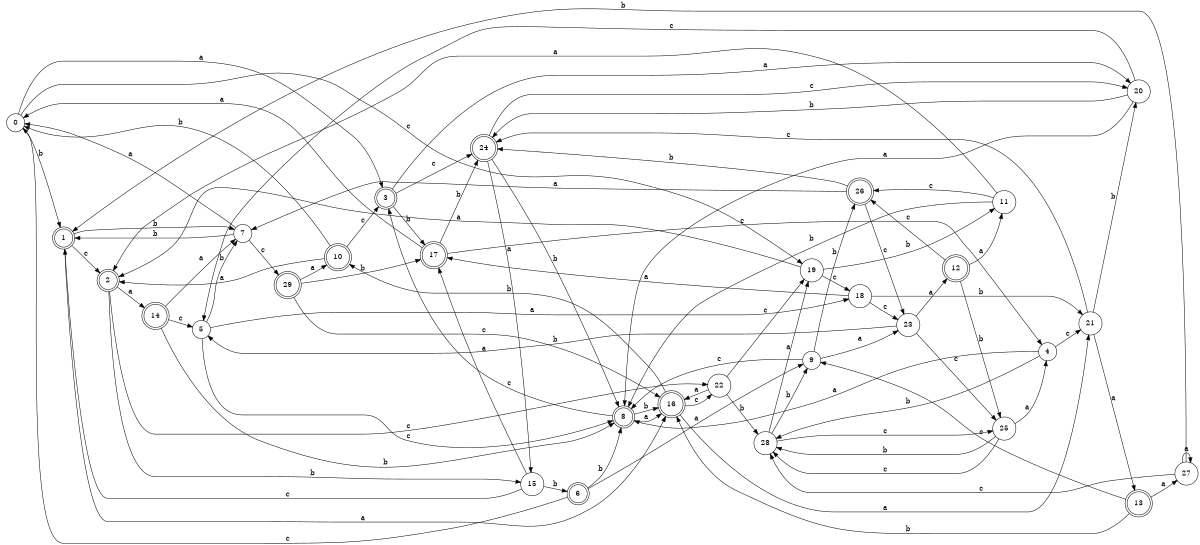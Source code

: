 digraph n24_9 {
__start0 [label="" shape="none"];

rankdir=LR;
size="8,5";

s0 [style="filled", color="black", fillcolor="white" shape="circle", label="0"];
s1 [style="rounded,filled", color="black", fillcolor="white" shape="doublecircle", label="1"];
s2 [style="rounded,filled", color="black", fillcolor="white" shape="doublecircle", label="2"];
s3 [style="rounded,filled", color="black", fillcolor="white" shape="doublecircle", label="3"];
s4 [style="filled", color="black", fillcolor="white" shape="circle", label="4"];
s5 [style="filled", color="black", fillcolor="white" shape="circle", label="5"];
s6 [style="rounded,filled", color="black", fillcolor="white" shape="doublecircle", label="6"];
s7 [style="filled", color="black", fillcolor="white" shape="circle", label="7"];
s8 [style="rounded,filled", color="black", fillcolor="white" shape="doublecircle", label="8"];
s9 [style="filled", color="black", fillcolor="white" shape="circle", label="9"];
s10 [style="rounded,filled", color="black", fillcolor="white" shape="doublecircle", label="10"];
s11 [style="filled", color="black", fillcolor="white" shape="circle", label="11"];
s12 [style="rounded,filled", color="black", fillcolor="white" shape="doublecircle", label="12"];
s13 [style="rounded,filled", color="black", fillcolor="white" shape="doublecircle", label="13"];
s14 [style="rounded,filled", color="black", fillcolor="white" shape="doublecircle", label="14"];
s15 [style="filled", color="black", fillcolor="white" shape="circle", label="15"];
s16 [style="rounded,filled", color="black", fillcolor="white" shape="doublecircle", label="16"];
s17 [style="rounded,filled", color="black", fillcolor="white" shape="doublecircle", label="17"];
s18 [style="filled", color="black", fillcolor="white" shape="circle", label="18"];
s19 [style="filled", color="black", fillcolor="white" shape="circle", label="19"];
s20 [style="filled", color="black", fillcolor="white" shape="circle", label="20"];
s21 [style="filled", color="black", fillcolor="white" shape="circle", label="21"];
s22 [style="filled", color="black", fillcolor="white" shape="circle", label="22"];
s23 [style="filled", color="black", fillcolor="white" shape="circle", label="23"];
s24 [style="rounded,filled", color="black", fillcolor="white" shape="doublecircle", label="24"];
s25 [style="filled", color="black", fillcolor="white" shape="circle", label="25"];
s26 [style="rounded,filled", color="black", fillcolor="white" shape="doublecircle", label="26"];
s27 [style="filled", color="black", fillcolor="white" shape="circle", label="27"];
s28 [style="filled", color="black", fillcolor="white" shape="circle", label="28"];
s29 [style="rounded,filled", color="black", fillcolor="white" shape="doublecircle", label="29"];
s0 -> s3 [label="a"];
s0 -> s1 [label="b"];
s0 -> s19 [label="c"];
s1 -> s16 [label="a"];
s1 -> s7 [label="b"];
s1 -> s2 [label="c"];
s2 -> s14 [label="a"];
s2 -> s15 [label="b"];
s2 -> s22 [label="c"];
s3 -> s20 [label="a"];
s3 -> s17 [label="b"];
s3 -> s24 [label="c"];
s4 -> s8 [label="a"];
s4 -> s28 [label="b"];
s4 -> s21 [label="c"];
s5 -> s18 [label="a"];
s5 -> s7 [label="b"];
s5 -> s8 [label="c"];
s6 -> s9 [label="a"];
s6 -> s8 [label="b"];
s6 -> s0 [label="c"];
s7 -> s0 [label="a"];
s7 -> s1 [label="b"];
s7 -> s29 [label="c"];
s8 -> s16 [label="a"];
s8 -> s16 [label="b"];
s8 -> s3 [label="c"];
s9 -> s23 [label="a"];
s9 -> s26 [label="b"];
s9 -> s8 [label="c"];
s10 -> s2 [label="a"];
s10 -> s0 [label="b"];
s10 -> s3 [label="c"];
s11 -> s2 [label="a"];
s11 -> s8 [label="b"];
s11 -> s26 [label="c"];
s12 -> s11 [label="a"];
s12 -> s25 [label="b"];
s12 -> s26 [label="c"];
s13 -> s27 [label="a"];
s13 -> s16 [label="b"];
s13 -> s9 [label="c"];
s14 -> s7 [label="a"];
s14 -> s8 [label="b"];
s14 -> s5 [label="c"];
s15 -> s17 [label="a"];
s15 -> s6 [label="b"];
s15 -> s1 [label="c"];
s16 -> s21 [label="a"];
s16 -> s10 [label="b"];
s16 -> s22 [label="c"];
s17 -> s0 [label="a"];
s17 -> s24 [label="b"];
s17 -> s4 [label="c"];
s18 -> s17 [label="a"];
s18 -> s21 [label="b"];
s18 -> s23 [label="c"];
s19 -> s2 [label="a"];
s19 -> s11 [label="b"];
s19 -> s18 [label="c"];
s20 -> s8 [label="a"];
s20 -> s24 [label="b"];
s20 -> s5 [label="c"];
s21 -> s13 [label="a"];
s21 -> s20 [label="b"];
s21 -> s24 [label="c"];
s22 -> s16 [label="a"];
s22 -> s28 [label="b"];
s22 -> s19 [label="c"];
s23 -> s12 [label="a"];
s23 -> s5 [label="b"];
s23 -> s25 [label="c"];
s24 -> s15 [label="a"];
s24 -> s8 [label="b"];
s24 -> s20 [label="c"];
s25 -> s4 [label="a"];
s25 -> s28 [label="b"];
s25 -> s28 [label="c"];
s26 -> s7 [label="a"];
s26 -> s24 [label="b"];
s26 -> s23 [label="c"];
s27 -> s27 [label="a"];
s27 -> s1 [label="b"];
s27 -> s28 [label="c"];
s28 -> s19 [label="a"];
s28 -> s9 [label="b"];
s28 -> s25 [label="c"];
s29 -> s10 [label="a"];
s29 -> s17 [label="b"];
s29 -> s16 [label="c"];

}